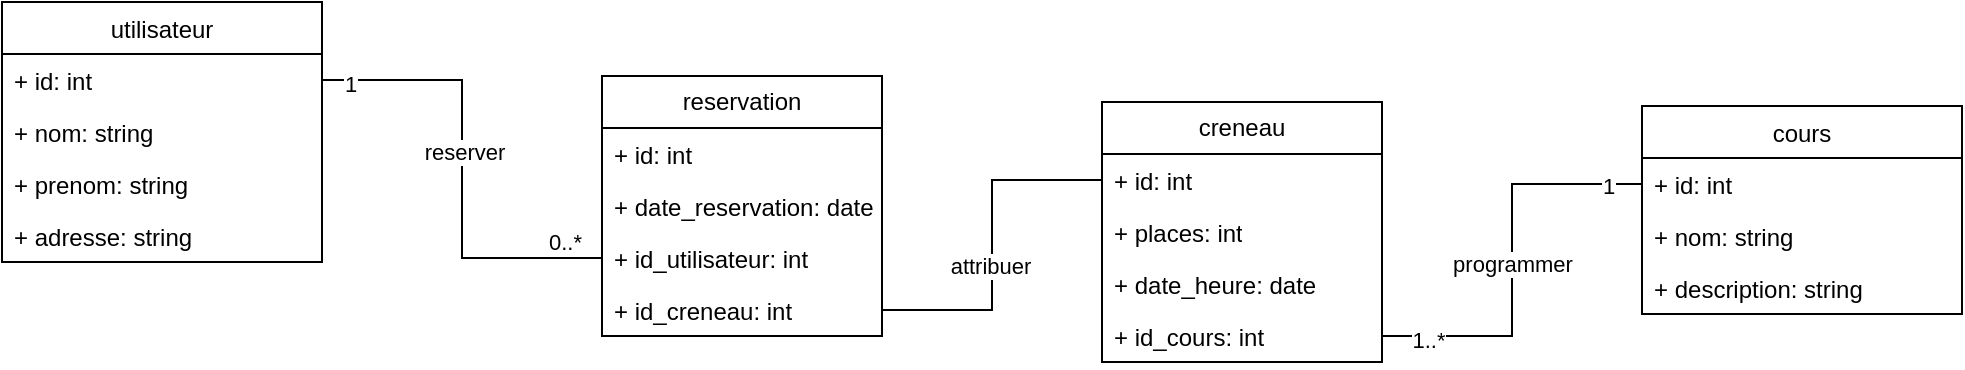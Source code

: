 <mxfile version="26.0.15">
  <diagram id="C5RBs43oDa-KdzZeNtuy" name="Page-1">
    <mxGraphModel dx="1008" dy="867" grid="1" gridSize="10" guides="1" tooltips="1" connect="1" arrows="1" fold="1" page="1" pageScale="1" pageWidth="827" pageHeight="1169" math="0" shadow="0">
      <root>
        <mxCell id="WIyWlLk6GJQsqaUBKTNV-0" />
        <mxCell id="WIyWlLk6GJQsqaUBKTNV-1" parent="WIyWlLk6GJQsqaUBKTNV-0" />
        <mxCell id="0paDKjc0tP_e554IeG12-0" value="reservation" style="swimlane;fontStyle=0;childLayout=stackLayout;horizontal=1;startSize=26;fillColor=none;horizontalStack=0;resizeParent=1;resizeParentMax=0;resizeLast=0;collapsible=1;marginBottom=0;whiteSpace=wrap;html=1;" vertex="1" parent="WIyWlLk6GJQsqaUBKTNV-1">
          <mxGeometry x="530" y="347" width="140" height="130" as="geometry" />
        </mxCell>
        <mxCell id="0paDKjc0tP_e554IeG12-1" value="+ id: int" style="text;strokeColor=none;fillColor=none;align=left;verticalAlign=top;spacingLeft=4;spacingRight=4;overflow=hidden;rotatable=0;points=[[0,0.5],[1,0.5]];portConstraint=eastwest;whiteSpace=wrap;html=1;" vertex="1" parent="0paDKjc0tP_e554IeG12-0">
          <mxGeometry y="26" width="140" height="26" as="geometry" />
        </mxCell>
        <mxCell id="0paDKjc0tP_e554IeG12-2" value="+ date_reservation: date" style="text;strokeColor=none;fillColor=none;align=left;verticalAlign=top;spacingLeft=4;spacingRight=4;overflow=hidden;rotatable=0;points=[[0,0.5],[1,0.5]];portConstraint=eastwest;whiteSpace=wrap;html=1;" vertex="1" parent="0paDKjc0tP_e554IeG12-0">
          <mxGeometry y="52" width="140" height="26" as="geometry" />
        </mxCell>
        <mxCell id="0paDKjc0tP_e554IeG12-3" value="+ id_utilisateur: int" style="text;strokeColor=none;fillColor=none;align=left;verticalAlign=top;spacingLeft=4;spacingRight=4;overflow=hidden;rotatable=0;points=[[0,0.5],[1,0.5]];portConstraint=eastwest;whiteSpace=wrap;html=1;" vertex="1" parent="0paDKjc0tP_e554IeG12-0">
          <mxGeometry y="78" width="140" height="26" as="geometry" />
        </mxCell>
        <mxCell id="0paDKjc0tP_e554IeG12-4" value="+ id_creneau: int" style="text;strokeColor=none;fillColor=none;align=left;verticalAlign=top;spacingLeft=4;spacingRight=4;overflow=hidden;rotatable=0;points=[[0,0.5],[1,0.5]];portConstraint=eastwest;whiteSpace=wrap;html=1;" vertex="1" parent="0paDKjc0tP_e554IeG12-0">
          <mxGeometry y="104" width="140" height="26" as="geometry" />
        </mxCell>
        <mxCell id="0paDKjc0tP_e554IeG12-5" style="edgeStyle=orthogonalEdgeStyle;rounded=0;orthogonalLoop=1;jettySize=auto;html=1;exitX=0;exitY=0.5;exitDx=0;exitDy=0;endArrow=none;startFill=0;" edge="1" parent="WIyWlLk6GJQsqaUBKTNV-1" source="0paDKjc0tP_e554IeG12-29" target="0paDKjc0tP_e554IeG12-17">
          <mxGeometry relative="1" as="geometry" />
        </mxCell>
        <mxCell id="0paDKjc0tP_e554IeG12-6" value="1..*" style="edgeLabel;html=1;align=center;verticalAlign=middle;resizable=0;points=[];" vertex="1" connectable="0" parent="0paDKjc0tP_e554IeG12-5">
          <mxGeometry x="0.851" y="1" relative="1" as="geometry">
            <mxPoint x="7" y="1" as="offset" />
          </mxGeometry>
        </mxCell>
        <mxCell id="0paDKjc0tP_e554IeG12-7" value="1" style="edgeLabel;html=1;align=center;verticalAlign=middle;resizable=0;points=[];" vertex="1" connectable="0" parent="0paDKjc0tP_e554IeG12-5">
          <mxGeometry x="-0.833" y="1" relative="1" as="geometry">
            <mxPoint as="offset" />
          </mxGeometry>
        </mxCell>
        <mxCell id="0paDKjc0tP_e554IeG12-8" value="programmer" style="edgeLabel;html=1;align=center;verticalAlign=middle;resizable=0;points=[];" vertex="1" connectable="0" parent="0paDKjc0tP_e554IeG12-5">
          <mxGeometry x="0.018" relative="1" as="geometry">
            <mxPoint as="offset" />
          </mxGeometry>
        </mxCell>
        <mxCell id="0paDKjc0tP_e554IeG12-9" value="" style="endArrow=none;html=1;edgeStyle=orthogonalEdgeStyle;rounded=0;exitX=1;exitY=0.5;exitDx=0;exitDy=0;entryX=0;entryY=0.5;entryDx=0;entryDy=0;" edge="1" parent="WIyWlLk6GJQsqaUBKTNV-1" source="0paDKjc0tP_e554IeG12-21" target="0paDKjc0tP_e554IeG12-3">
          <mxGeometry relative="1" as="geometry">
            <mxPoint x="360" y="600" as="sourcePoint" />
            <mxPoint x="520" y="600" as="targetPoint" />
          </mxGeometry>
        </mxCell>
        <mxCell id="0paDKjc0tP_e554IeG12-10" value="0..*" style="edgeLabel;resizable=0;html=1;align=right;verticalAlign=bottom;" connectable="0" vertex="1" parent="0paDKjc0tP_e554IeG12-9">
          <mxGeometry x="1" relative="1" as="geometry">
            <mxPoint x="-10" as="offset" />
          </mxGeometry>
        </mxCell>
        <mxCell id="0paDKjc0tP_e554IeG12-11" value="reserver" style="edgeLabel;html=1;align=center;verticalAlign=middle;resizable=0;points=[];" vertex="1" connectable="0" parent="0paDKjc0tP_e554IeG12-9">
          <mxGeometry x="-0.073" y="1" relative="1" as="geometry">
            <mxPoint as="offset" />
          </mxGeometry>
        </mxCell>
        <mxCell id="0paDKjc0tP_e554IeG12-12" value="1" style="edgeLabel;html=1;align=center;verticalAlign=middle;resizable=0;points=[];" vertex="1" connectable="0" parent="0paDKjc0tP_e554IeG12-9">
          <mxGeometry x="-0.884" y="-2" relative="1" as="geometry">
            <mxPoint as="offset" />
          </mxGeometry>
        </mxCell>
        <mxCell id="0paDKjc0tP_e554IeG12-13" value="creneau" style="swimlane;fontStyle=0;childLayout=stackLayout;horizontal=1;startSize=26;fillColor=none;horizontalStack=0;resizeParent=1;resizeParentMax=0;resizeLast=0;collapsible=1;marginBottom=0;whiteSpace=wrap;html=1;" vertex="1" parent="WIyWlLk6GJQsqaUBKTNV-1">
          <mxGeometry x="780" y="360" width="140" height="130" as="geometry" />
        </mxCell>
        <mxCell id="0paDKjc0tP_e554IeG12-14" value="+ id: int" style="text;strokeColor=none;fillColor=none;align=left;verticalAlign=top;spacingLeft=4;spacingRight=4;overflow=hidden;rotatable=0;points=[[0,0.5],[1,0.5]];portConstraint=eastwest;whiteSpace=wrap;html=1;" vertex="1" parent="0paDKjc0tP_e554IeG12-13">
          <mxGeometry y="26" width="140" height="26" as="geometry" />
        </mxCell>
        <mxCell id="0paDKjc0tP_e554IeG12-15" value="+ places: int" style="text;strokeColor=none;fillColor=none;align=left;verticalAlign=top;spacingLeft=4;spacingRight=4;overflow=hidden;rotatable=0;points=[[0,0.5],[1,0.5]];portConstraint=eastwest;whiteSpace=wrap;html=1;" vertex="1" parent="0paDKjc0tP_e554IeG12-13">
          <mxGeometry y="52" width="140" height="26" as="geometry" />
        </mxCell>
        <mxCell id="0paDKjc0tP_e554IeG12-16" value="+ date_heure: date" style="text;strokeColor=none;fillColor=none;align=left;verticalAlign=top;spacingLeft=4;spacingRight=4;overflow=hidden;rotatable=0;points=[[0,0.5],[1,0.5]];portConstraint=eastwest;whiteSpace=wrap;html=1;" vertex="1" parent="0paDKjc0tP_e554IeG12-13">
          <mxGeometry y="78" width="140" height="26" as="geometry" />
        </mxCell>
        <mxCell id="0paDKjc0tP_e554IeG12-17" value="+ id_cours: int" style="text;strokeColor=none;fillColor=none;align=left;verticalAlign=top;spacingLeft=4;spacingRight=4;overflow=hidden;rotatable=0;points=[[0,0.5],[1,0.5]];portConstraint=eastwest;whiteSpace=wrap;html=1;" vertex="1" parent="0paDKjc0tP_e554IeG12-13">
          <mxGeometry y="104" width="140" height="26" as="geometry" />
        </mxCell>
        <mxCell id="0paDKjc0tP_e554IeG12-18" style="edgeStyle=orthogonalEdgeStyle;rounded=0;orthogonalLoop=1;jettySize=auto;html=1;entryX=0;entryY=0.5;entryDx=0;entryDy=0;endArrow=none;startFill=0;" edge="1" parent="WIyWlLk6GJQsqaUBKTNV-1" source="0paDKjc0tP_e554IeG12-4" target="0paDKjc0tP_e554IeG12-14">
          <mxGeometry relative="1" as="geometry" />
        </mxCell>
        <mxCell id="0paDKjc0tP_e554IeG12-19" value="attribuer" style="edgeLabel;html=1;align=center;verticalAlign=middle;resizable=0;points=[];" vertex="1" connectable="0" parent="0paDKjc0tP_e554IeG12-18">
          <mxGeometry x="-0.112" y="1" relative="1" as="geometry">
            <mxPoint as="offset" />
          </mxGeometry>
        </mxCell>
        <mxCell id="0paDKjc0tP_e554IeG12-20" value="&lt;span style=&quot;font-weight: 400;&quot;&gt;utilisateur&lt;/span&gt;" style="swimlane;fontStyle=1;align=center;verticalAlign=top;childLayout=stackLayout;horizontal=1;startSize=26;horizontalStack=0;resizeParent=1;resizeParentMax=0;resizeLast=0;collapsible=1;marginBottom=0;whiteSpace=wrap;html=1;" vertex="1" parent="WIyWlLk6GJQsqaUBKTNV-1">
          <mxGeometry x="230" y="310" width="160" height="130" as="geometry" />
        </mxCell>
        <mxCell id="0paDKjc0tP_e554IeG12-21" value="+ id: int" style="text;strokeColor=none;fillColor=none;align=left;verticalAlign=top;spacingLeft=4;spacingRight=4;overflow=hidden;rotatable=0;points=[[0,0.5],[1,0.5]];portConstraint=eastwest;whiteSpace=wrap;html=1;" vertex="1" parent="0paDKjc0tP_e554IeG12-20">
          <mxGeometry y="26" width="160" height="26" as="geometry" />
        </mxCell>
        <mxCell id="0paDKjc0tP_e554IeG12-22" value="+ nom: string" style="text;strokeColor=none;fillColor=none;align=left;verticalAlign=top;spacingLeft=4;spacingRight=4;overflow=hidden;rotatable=0;points=[[0,0.5],[1,0.5]];portConstraint=eastwest;whiteSpace=wrap;html=1;" vertex="1" parent="0paDKjc0tP_e554IeG12-20">
          <mxGeometry y="52" width="160" height="26" as="geometry" />
        </mxCell>
        <mxCell id="0paDKjc0tP_e554IeG12-23" value="+ prenom: string" style="text;strokeColor=none;fillColor=none;align=left;verticalAlign=top;spacingLeft=4;spacingRight=4;overflow=hidden;rotatable=0;points=[[0,0.5],[1,0.5]];portConstraint=eastwest;whiteSpace=wrap;html=1;" vertex="1" parent="0paDKjc0tP_e554IeG12-20">
          <mxGeometry y="78" width="160" height="26" as="geometry" />
        </mxCell>
        <mxCell id="0paDKjc0tP_e554IeG12-24" value="+ adresse: string" style="text;strokeColor=none;fillColor=none;align=left;verticalAlign=top;spacingLeft=4;spacingRight=4;overflow=hidden;rotatable=0;points=[[0,0.5],[1,0.5]];portConstraint=eastwest;whiteSpace=wrap;html=1;" vertex="1" parent="0paDKjc0tP_e554IeG12-20">
          <mxGeometry y="104" width="160" height="26" as="geometry" />
        </mxCell>
        <mxCell id="0paDKjc0tP_e554IeG12-28" value="&lt;span style=&quot;font-weight: 400;&quot;&gt;cours&lt;/span&gt;" style="swimlane;fontStyle=1;align=center;verticalAlign=top;childLayout=stackLayout;horizontal=1;startSize=26;horizontalStack=0;resizeParent=1;resizeParentMax=0;resizeLast=0;collapsible=1;marginBottom=0;whiteSpace=wrap;html=1;" vertex="1" parent="WIyWlLk6GJQsqaUBKTNV-1">
          <mxGeometry x="1050" y="362" width="160" height="104" as="geometry" />
        </mxCell>
        <mxCell id="0paDKjc0tP_e554IeG12-29" value="+ id: int" style="text;strokeColor=none;fillColor=none;align=left;verticalAlign=top;spacingLeft=4;spacingRight=4;overflow=hidden;rotatable=0;points=[[0,0.5],[1,0.5]];portConstraint=eastwest;whiteSpace=wrap;html=1;" vertex="1" parent="0paDKjc0tP_e554IeG12-28">
          <mxGeometry y="26" width="160" height="26" as="geometry" />
        </mxCell>
        <mxCell id="0paDKjc0tP_e554IeG12-30" value="+ nom: string" style="text;strokeColor=none;fillColor=none;align=left;verticalAlign=top;spacingLeft=4;spacingRight=4;overflow=hidden;rotatable=0;points=[[0,0.5],[1,0.5]];portConstraint=eastwest;whiteSpace=wrap;html=1;" vertex="1" parent="0paDKjc0tP_e554IeG12-28">
          <mxGeometry y="52" width="160" height="26" as="geometry" />
        </mxCell>
        <mxCell id="0paDKjc0tP_e554IeG12-31" value="+ description: string" style="text;strokeColor=none;fillColor=none;align=left;verticalAlign=top;spacingLeft=4;spacingRight=4;overflow=hidden;rotatable=0;points=[[0,0.5],[1,0.5]];portConstraint=eastwest;whiteSpace=wrap;html=1;" vertex="1" parent="0paDKjc0tP_e554IeG12-28">
          <mxGeometry y="78" width="160" height="26" as="geometry" />
        </mxCell>
      </root>
    </mxGraphModel>
  </diagram>
</mxfile>
